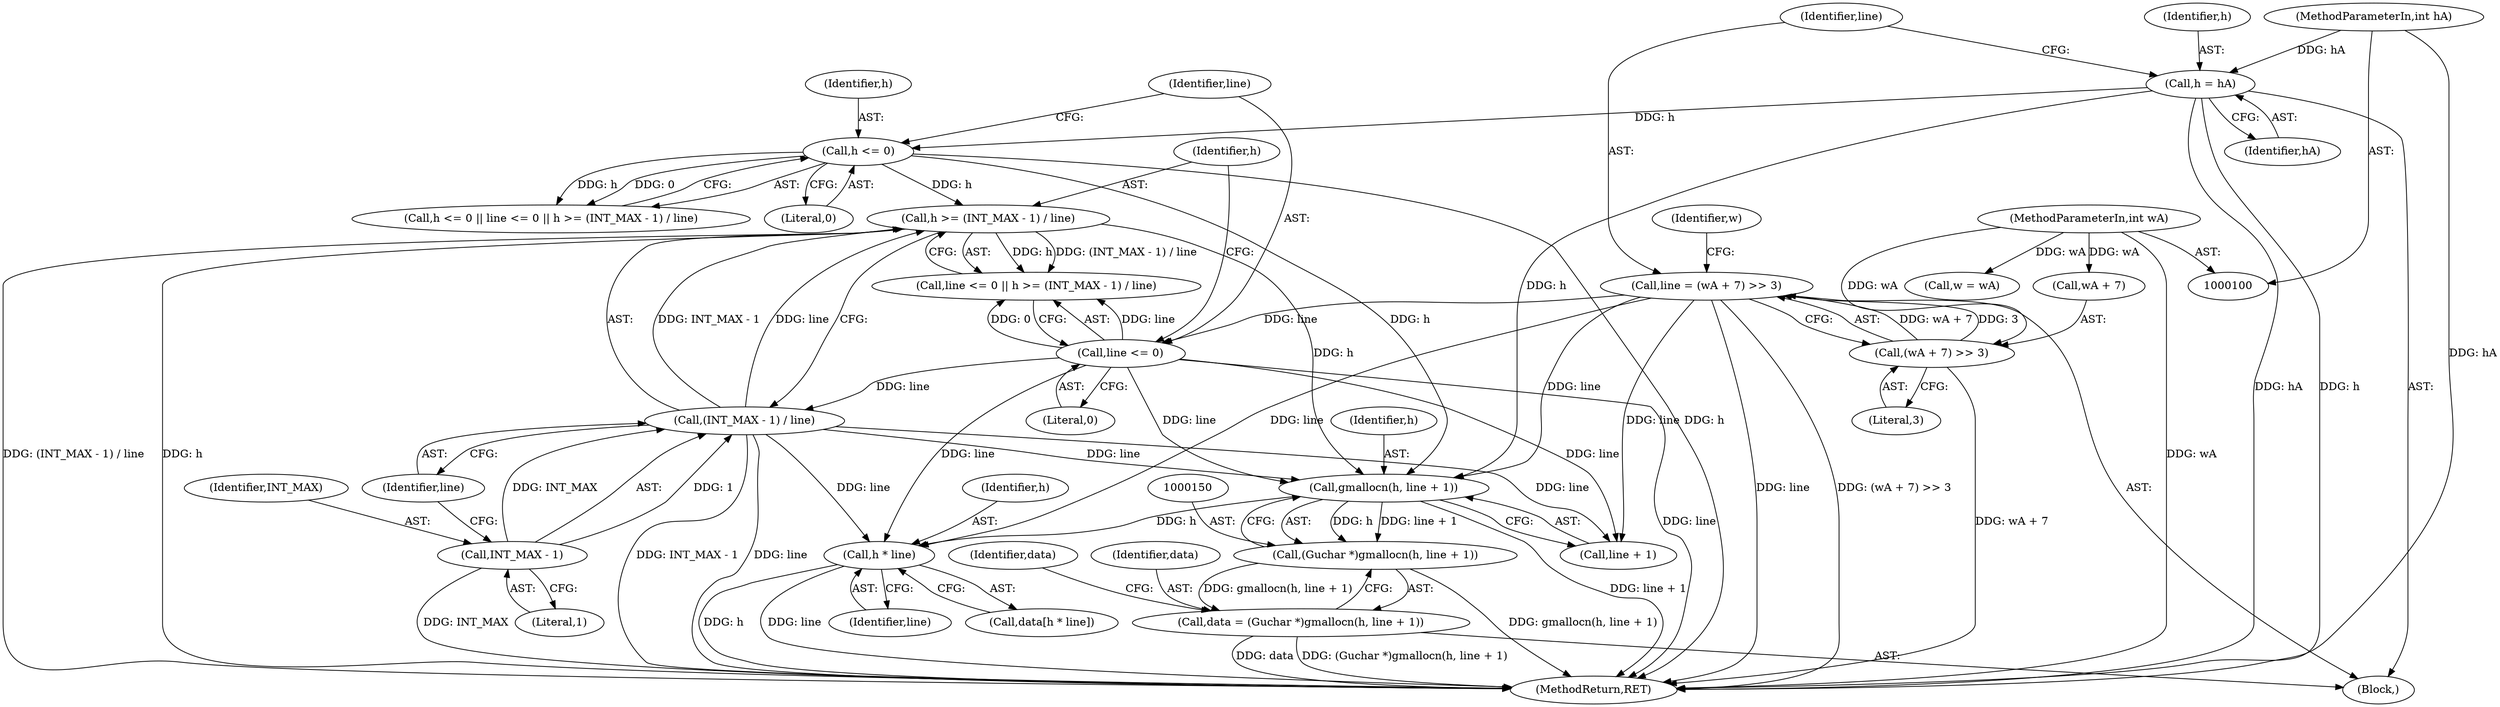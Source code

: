 digraph "0_poppler_7b2d314a61fd0e12f47c62996cb49ec0d1ba747a_8@API" {
"1000151" [label="(Call,gmallocn(h, line + 1))"];
"1000124" [label="(Call,h <= 0)"];
"1000108" [label="(Call,h = hA)"];
"1000103" [label="(MethodParameterIn,int hA)"];
"1000131" [label="(Call,h >= (INT_MAX - 1) / line)"];
"1000133" [label="(Call,(INT_MAX - 1) / line)"];
"1000134" [label="(Call,INT_MAX - 1)"];
"1000128" [label="(Call,line <= 0)"];
"1000111" [label="(Call,line = (wA + 7) >> 3)"];
"1000113" [label="(Call,(wA + 7) >> 3)"];
"1000102" [label="(MethodParameterIn,int wA)"];
"1000149" [label="(Call,(Guchar *)gmallocn(h, line + 1))"];
"1000147" [label="(Call,data = (Guchar *)gmallocn(h, line + 1))"];
"1000159" [label="(Call,h * line)"];
"1000133" [label="(Call,(INT_MAX - 1) / line)"];
"1000161" [label="(Identifier,line)"];
"1000124" [label="(Call,h <= 0)"];
"1000114" [label="(Call,wA + 7)"];
"1000128" [label="(Call,line <= 0)"];
"1000137" [label="(Identifier,line)"];
"1000134" [label="(Call,INT_MAX - 1)"];
"1000123" [label="(Call,h <= 0 || line <= 0 || h >= (INT_MAX - 1) / line)"];
"1000152" [label="(Identifier,h)"];
"1000125" [label="(Identifier,h)"];
"1000159" [label="(Call,h * line)"];
"1000110" [label="(Identifier,hA)"];
"1000105" [label="(Call,w = wA)"];
"1000129" [label="(Identifier,line)"];
"1000157" [label="(Call,data[h * line])"];
"1000108" [label="(Call,h = hA)"];
"1000127" [label="(Call,line <= 0 || h >= (INT_MAX - 1) / line)"];
"1000126" [label="(Literal,0)"];
"1000130" [label="(Literal,0)"];
"1000117" [label="(Literal,3)"];
"1000135" [label="(Identifier,INT_MAX)"];
"1000103" [label="(MethodParameterIn,int hA)"];
"1000121" [label="(Identifier,w)"];
"1000112" [label="(Identifier,line)"];
"1000111" [label="(Call,line = (wA + 7) >> 3)"];
"1000158" [label="(Identifier,data)"];
"1000148" [label="(Identifier,data)"];
"1000149" [label="(Call,(Guchar *)gmallocn(h, line + 1))"];
"1000153" [label="(Call,line + 1)"];
"1000163" [label="(MethodReturn,RET)"];
"1000113" [label="(Call,(wA + 7) >> 3)"];
"1000109" [label="(Identifier,h)"];
"1000132" [label="(Identifier,h)"];
"1000102" [label="(MethodParameterIn,int wA)"];
"1000147" [label="(Call,data = (Guchar *)gmallocn(h, line + 1))"];
"1000160" [label="(Identifier,h)"];
"1000131" [label="(Call,h >= (INT_MAX - 1) / line)"];
"1000104" [label="(Block,)"];
"1000151" [label="(Call,gmallocn(h, line + 1))"];
"1000136" [label="(Literal,1)"];
"1000151" -> "1000149"  [label="AST: "];
"1000151" -> "1000153"  [label="CFG: "];
"1000152" -> "1000151"  [label="AST: "];
"1000153" -> "1000151"  [label="AST: "];
"1000149" -> "1000151"  [label="CFG: "];
"1000151" -> "1000163"  [label="DDG: line + 1"];
"1000151" -> "1000149"  [label="DDG: h"];
"1000151" -> "1000149"  [label="DDG: line + 1"];
"1000124" -> "1000151"  [label="DDG: h"];
"1000131" -> "1000151"  [label="DDG: h"];
"1000108" -> "1000151"  [label="DDG: h"];
"1000128" -> "1000151"  [label="DDG: line"];
"1000111" -> "1000151"  [label="DDG: line"];
"1000133" -> "1000151"  [label="DDG: line"];
"1000151" -> "1000159"  [label="DDG: h"];
"1000124" -> "1000123"  [label="AST: "];
"1000124" -> "1000126"  [label="CFG: "];
"1000125" -> "1000124"  [label="AST: "];
"1000126" -> "1000124"  [label="AST: "];
"1000129" -> "1000124"  [label="CFG: "];
"1000123" -> "1000124"  [label="CFG: "];
"1000124" -> "1000163"  [label="DDG: h"];
"1000124" -> "1000123"  [label="DDG: h"];
"1000124" -> "1000123"  [label="DDG: 0"];
"1000108" -> "1000124"  [label="DDG: h"];
"1000124" -> "1000131"  [label="DDG: h"];
"1000108" -> "1000104"  [label="AST: "];
"1000108" -> "1000110"  [label="CFG: "];
"1000109" -> "1000108"  [label="AST: "];
"1000110" -> "1000108"  [label="AST: "];
"1000112" -> "1000108"  [label="CFG: "];
"1000108" -> "1000163"  [label="DDG: hA"];
"1000108" -> "1000163"  [label="DDG: h"];
"1000103" -> "1000108"  [label="DDG: hA"];
"1000103" -> "1000100"  [label="AST: "];
"1000103" -> "1000163"  [label="DDG: hA"];
"1000131" -> "1000127"  [label="AST: "];
"1000131" -> "1000133"  [label="CFG: "];
"1000132" -> "1000131"  [label="AST: "];
"1000133" -> "1000131"  [label="AST: "];
"1000127" -> "1000131"  [label="CFG: "];
"1000131" -> "1000163"  [label="DDG: h"];
"1000131" -> "1000163"  [label="DDG: (INT_MAX - 1) / line"];
"1000131" -> "1000127"  [label="DDG: h"];
"1000131" -> "1000127"  [label="DDG: (INT_MAX - 1) / line"];
"1000133" -> "1000131"  [label="DDG: INT_MAX - 1"];
"1000133" -> "1000131"  [label="DDG: line"];
"1000133" -> "1000137"  [label="CFG: "];
"1000134" -> "1000133"  [label="AST: "];
"1000137" -> "1000133"  [label="AST: "];
"1000133" -> "1000163"  [label="DDG: INT_MAX - 1"];
"1000133" -> "1000163"  [label="DDG: line"];
"1000134" -> "1000133"  [label="DDG: INT_MAX"];
"1000134" -> "1000133"  [label="DDG: 1"];
"1000128" -> "1000133"  [label="DDG: line"];
"1000133" -> "1000153"  [label="DDG: line"];
"1000133" -> "1000159"  [label="DDG: line"];
"1000134" -> "1000136"  [label="CFG: "];
"1000135" -> "1000134"  [label="AST: "];
"1000136" -> "1000134"  [label="AST: "];
"1000137" -> "1000134"  [label="CFG: "];
"1000134" -> "1000163"  [label="DDG: INT_MAX"];
"1000128" -> "1000127"  [label="AST: "];
"1000128" -> "1000130"  [label="CFG: "];
"1000129" -> "1000128"  [label="AST: "];
"1000130" -> "1000128"  [label="AST: "];
"1000132" -> "1000128"  [label="CFG: "];
"1000127" -> "1000128"  [label="CFG: "];
"1000128" -> "1000163"  [label="DDG: line"];
"1000128" -> "1000127"  [label="DDG: line"];
"1000128" -> "1000127"  [label="DDG: 0"];
"1000111" -> "1000128"  [label="DDG: line"];
"1000128" -> "1000153"  [label="DDG: line"];
"1000128" -> "1000159"  [label="DDG: line"];
"1000111" -> "1000104"  [label="AST: "];
"1000111" -> "1000113"  [label="CFG: "];
"1000112" -> "1000111"  [label="AST: "];
"1000113" -> "1000111"  [label="AST: "];
"1000121" -> "1000111"  [label="CFG: "];
"1000111" -> "1000163"  [label="DDG: line"];
"1000111" -> "1000163"  [label="DDG: (wA + 7) >> 3"];
"1000113" -> "1000111"  [label="DDG: wA + 7"];
"1000113" -> "1000111"  [label="DDG: 3"];
"1000111" -> "1000153"  [label="DDG: line"];
"1000111" -> "1000159"  [label="DDG: line"];
"1000113" -> "1000117"  [label="CFG: "];
"1000114" -> "1000113"  [label="AST: "];
"1000117" -> "1000113"  [label="AST: "];
"1000113" -> "1000163"  [label="DDG: wA + 7"];
"1000102" -> "1000113"  [label="DDG: wA"];
"1000102" -> "1000100"  [label="AST: "];
"1000102" -> "1000163"  [label="DDG: wA"];
"1000102" -> "1000105"  [label="DDG: wA"];
"1000102" -> "1000114"  [label="DDG: wA"];
"1000149" -> "1000147"  [label="AST: "];
"1000150" -> "1000149"  [label="AST: "];
"1000147" -> "1000149"  [label="CFG: "];
"1000149" -> "1000163"  [label="DDG: gmallocn(h, line + 1)"];
"1000149" -> "1000147"  [label="DDG: gmallocn(h, line + 1)"];
"1000147" -> "1000104"  [label="AST: "];
"1000148" -> "1000147"  [label="AST: "];
"1000158" -> "1000147"  [label="CFG: "];
"1000147" -> "1000163"  [label="DDG: (Guchar *)gmallocn(h, line + 1)"];
"1000147" -> "1000163"  [label="DDG: data"];
"1000159" -> "1000157"  [label="AST: "];
"1000159" -> "1000161"  [label="CFG: "];
"1000160" -> "1000159"  [label="AST: "];
"1000161" -> "1000159"  [label="AST: "];
"1000157" -> "1000159"  [label="CFG: "];
"1000159" -> "1000163"  [label="DDG: h"];
"1000159" -> "1000163"  [label="DDG: line"];
}

